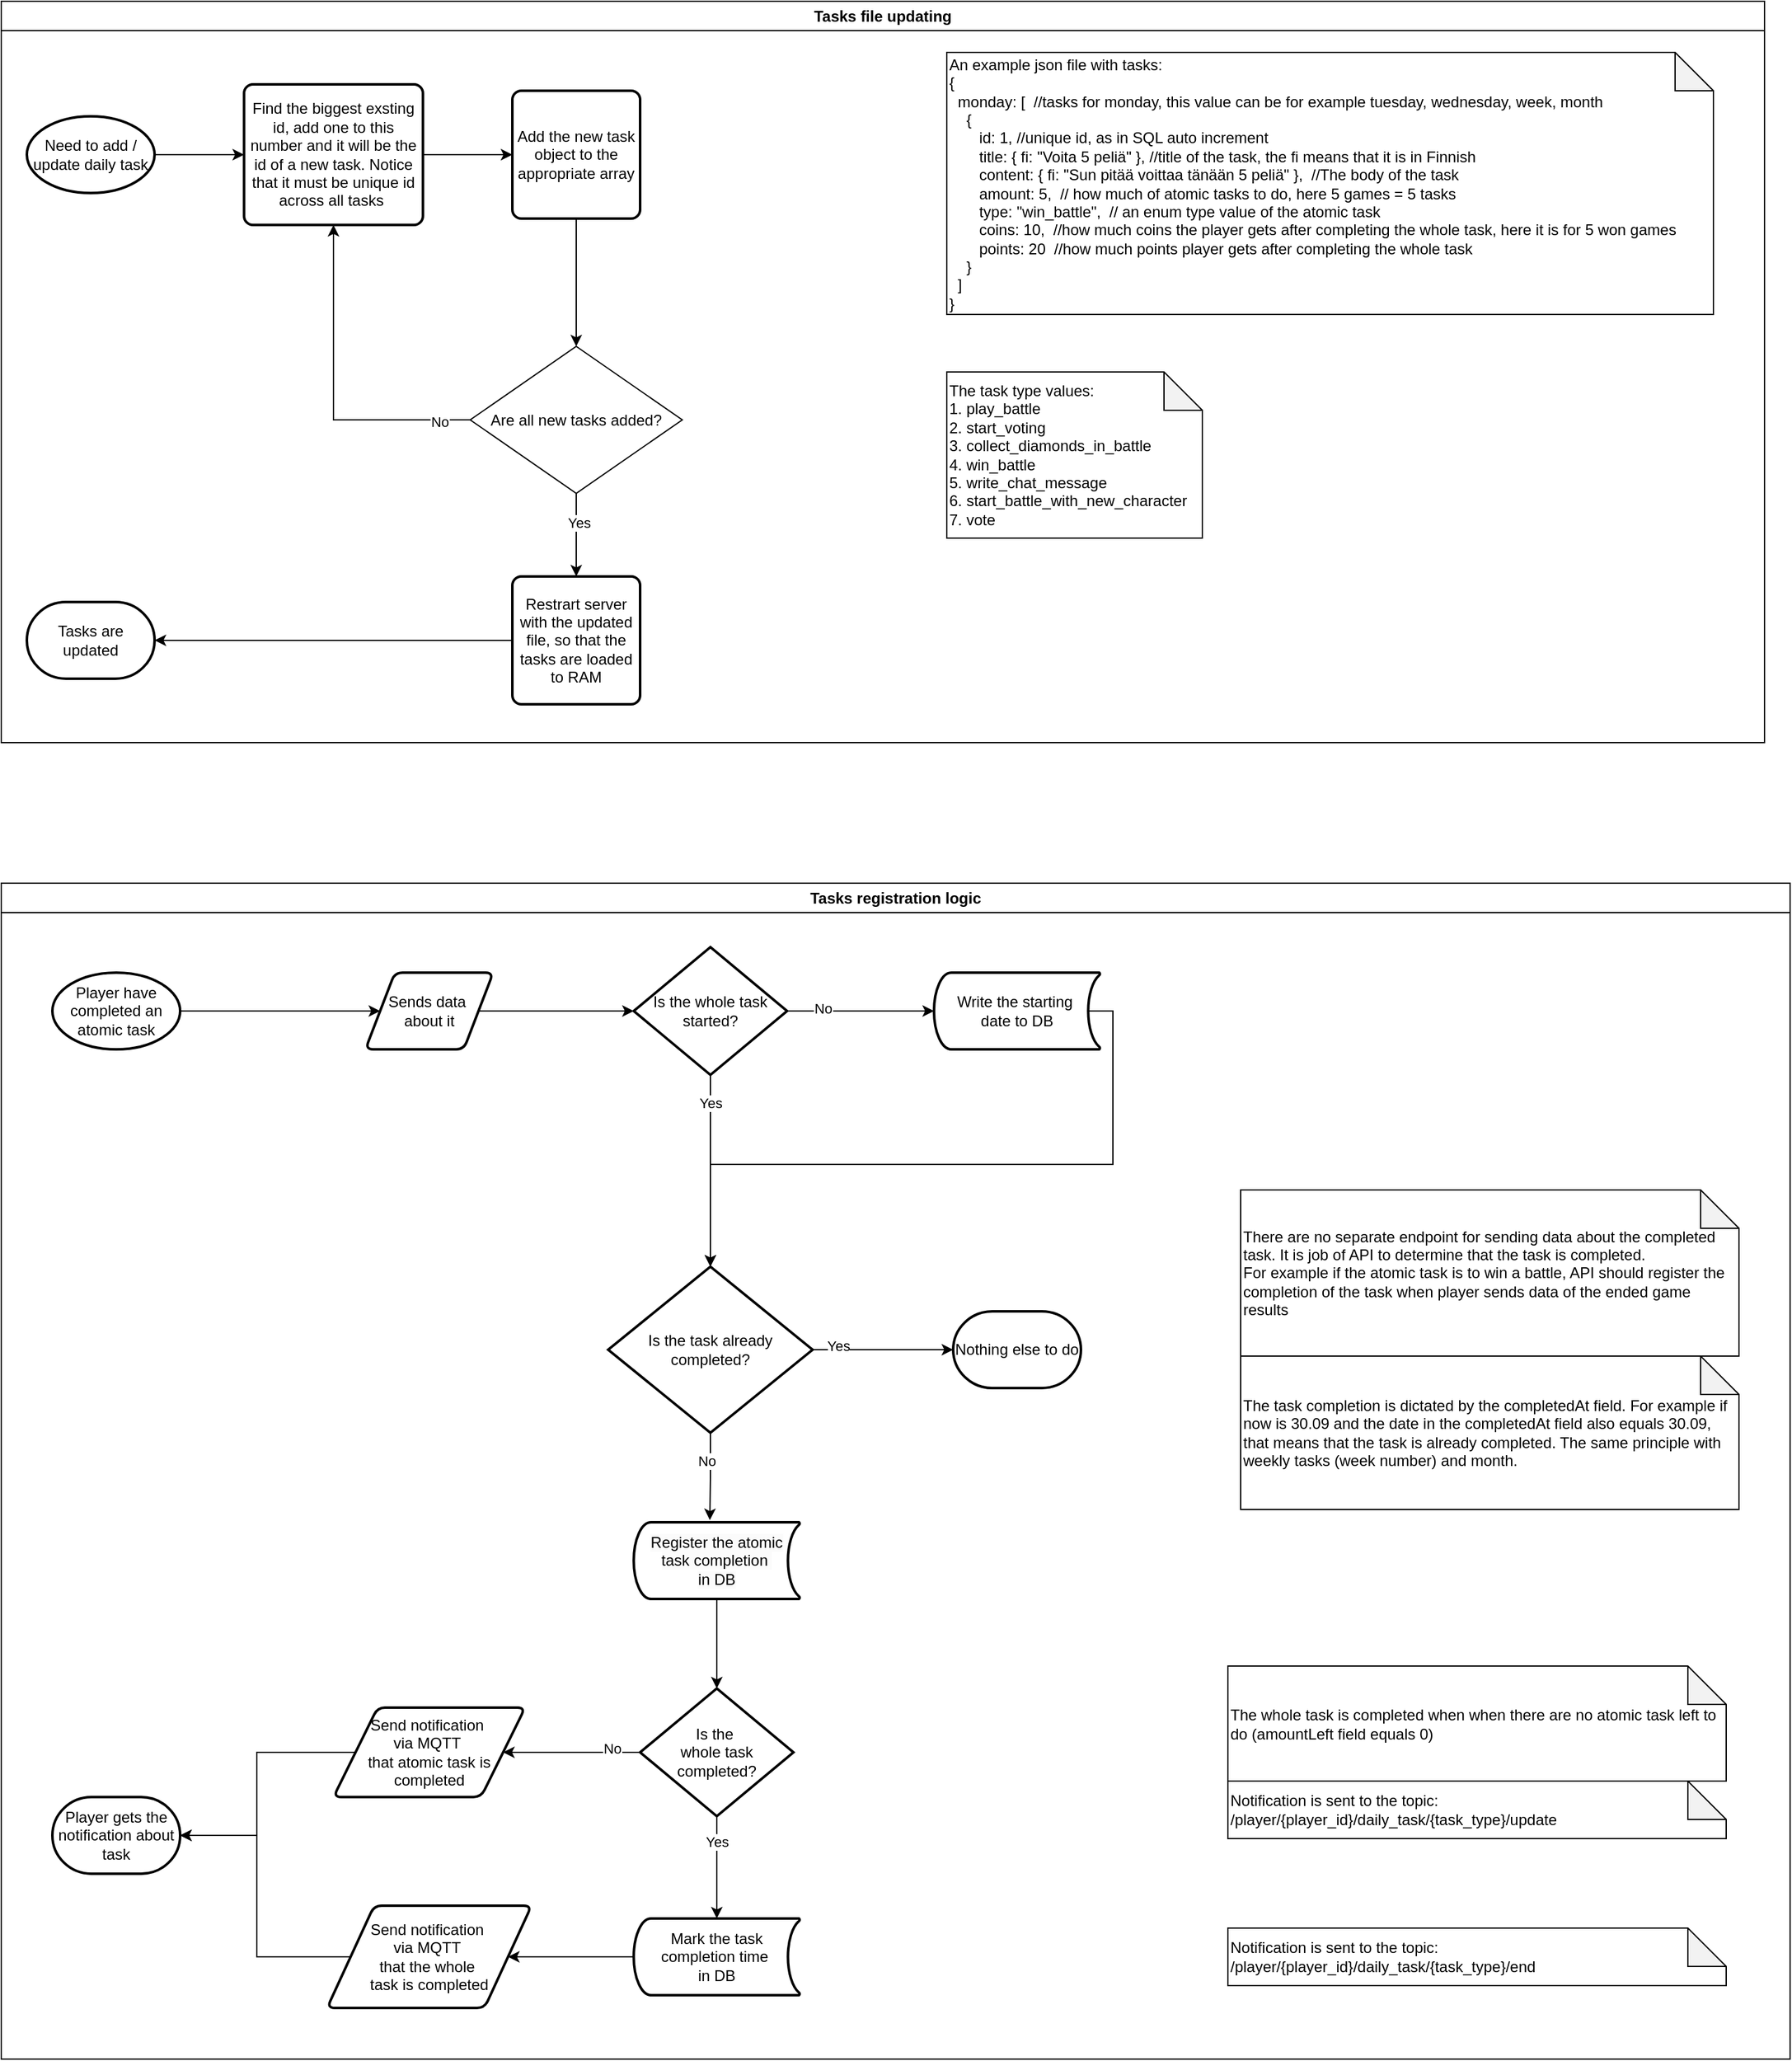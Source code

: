 <mxfile version="24.7.8">
  <diagram id="C5RBs43oDa-KdzZeNtuy" name="Page-1">
    <mxGraphModel dx="1838" dy="1126" grid="1" gridSize="10" guides="1" tooltips="1" connect="1" arrows="1" fold="1" page="1" pageScale="1" pageWidth="827" pageHeight="1169" math="0" shadow="0">
      <root>
        <mxCell id="WIyWlLk6GJQsqaUBKTNV-0" />
        <mxCell id="WIyWlLk6GJQsqaUBKTNV-1" parent="WIyWlLk6GJQsqaUBKTNV-0" />
        <mxCell id="EeeF___QMRqapKU7vAIY-19" value="Tasks file updating" style="swimlane;whiteSpace=wrap;html=1;" vertex="1" parent="WIyWlLk6GJQsqaUBKTNV-1">
          <mxGeometry x="40" y="30" width="1380" height="580" as="geometry" />
        </mxCell>
        <mxCell id="EeeF___QMRqapKU7vAIY-12" style="edgeStyle=orthogonalEdgeStyle;rounded=0;orthogonalLoop=1;jettySize=auto;html=1;exitX=1;exitY=0.5;exitDx=0;exitDy=0;exitPerimeter=0;entryX=0;entryY=0.5;entryDx=0;entryDy=0;" edge="1" parent="EeeF___QMRqapKU7vAIY-19" source="EeeF___QMRqapKU7vAIY-0" target="EeeF___QMRqapKU7vAIY-2">
          <mxGeometry relative="1" as="geometry" />
        </mxCell>
        <mxCell id="EeeF___QMRqapKU7vAIY-0" value="Need to add / update daily task" style="strokeWidth=2;html=1;shape=mxgraph.flowchart.start_1;whiteSpace=wrap;" vertex="1" parent="EeeF___QMRqapKU7vAIY-19">
          <mxGeometry x="20" y="90" width="100" height="60" as="geometry" />
        </mxCell>
        <mxCell id="EeeF___QMRqapKU7vAIY-13" style="edgeStyle=orthogonalEdgeStyle;rounded=0;orthogonalLoop=1;jettySize=auto;html=1;exitX=1;exitY=0.5;exitDx=0;exitDy=0;entryX=0;entryY=0.5;entryDx=0;entryDy=0;" edge="1" parent="EeeF___QMRqapKU7vAIY-19" source="EeeF___QMRqapKU7vAIY-2" target="EeeF___QMRqapKU7vAIY-3">
          <mxGeometry relative="1" as="geometry" />
        </mxCell>
        <mxCell id="EeeF___QMRqapKU7vAIY-2" value="Find the biggest exsting id, add one to this number and it will be the id of a new task. Notice that it must be unique id across all tasks&amp;nbsp;" style="rounded=1;whiteSpace=wrap;html=1;absoluteArcSize=1;arcSize=14;strokeWidth=2;" vertex="1" parent="EeeF___QMRqapKU7vAIY-19">
          <mxGeometry x="190" y="65" width="140" height="110" as="geometry" />
        </mxCell>
        <mxCell id="EeeF___QMRqapKU7vAIY-14" style="edgeStyle=orthogonalEdgeStyle;rounded=0;orthogonalLoop=1;jettySize=auto;html=1;exitX=0.5;exitY=1;exitDx=0;exitDy=0;entryX=0.5;entryY=0;entryDx=0;entryDy=0;" edge="1" parent="EeeF___QMRqapKU7vAIY-19" source="EeeF___QMRqapKU7vAIY-3" target="EeeF___QMRqapKU7vAIY-8">
          <mxGeometry relative="1" as="geometry" />
        </mxCell>
        <mxCell id="EeeF___QMRqapKU7vAIY-3" value="Add the new task object to the appropriate array" style="rounded=1;whiteSpace=wrap;html=1;absoluteArcSize=1;arcSize=14;strokeWidth=2;" vertex="1" parent="EeeF___QMRqapKU7vAIY-19">
          <mxGeometry x="400" y="70" width="100" height="100" as="geometry" />
        </mxCell>
        <mxCell id="EeeF___QMRqapKU7vAIY-4" value="An example json file with tasks:&amp;nbsp;&lt;div&gt;{&lt;/div&gt;&lt;div&gt;&amp;nbsp; monday: [&amp;nbsp; //tasks for monday, this value can be for example tuesday, wednesday, week, month&lt;/div&gt;&lt;div&gt;&amp;nbsp; &amp;nbsp; {&lt;/div&gt;&lt;div&gt;&amp;nbsp; &amp;nbsp; &amp;nbsp; &amp;nbsp;id: 1, //unique id, as in SQL auto increment&lt;/div&gt;&lt;div&gt;&amp;nbsp; &amp;nbsp; &amp;nbsp; &amp;nbsp;title: { fi: &quot;Voita 5 peliä&quot; }, //title of the task, the fi means that it is in Finnish&lt;/div&gt;&lt;div&gt;&amp;nbsp; &amp;nbsp; &amp;nbsp; &amp;nbsp;content: { fi: &quot;Sun pitää voittaa tänään 5 peliä&quot; },&amp;nbsp; //The body of the task&lt;/div&gt;&lt;div&gt;&amp;nbsp; &amp;nbsp; &amp;nbsp; &amp;nbsp;amount: 5,&amp;nbsp; // how much of atomic tasks to do, here 5 games = 5 tasks&lt;/div&gt;&lt;div&gt;&amp;nbsp; &amp;nbsp; &amp;nbsp; &amp;nbsp;type: &quot;win_battle&quot;,&amp;nbsp; // an enum type value of the atomic task&lt;/div&gt;&lt;div&gt;&amp;nbsp; &amp;nbsp; &amp;nbsp; &amp;nbsp;coins: 10,&amp;nbsp; //how much coins the player gets after completing the whole task, here it is for 5 won games&lt;/div&gt;&lt;div&gt;&amp;nbsp; &amp;nbsp; &amp;nbsp; &amp;nbsp;points: 20&amp;nbsp; //how much points player gets after completing the whole task&lt;/div&gt;&lt;div&gt;&amp;nbsp; &amp;nbsp; }&lt;/div&gt;&lt;div&gt;&amp;nbsp; ]&lt;/div&gt;&lt;div&gt;}&lt;/div&gt;" style="shape=note;whiteSpace=wrap;html=1;backgroundOutline=1;darkOpacity=0.05;align=left;" vertex="1" parent="EeeF___QMRqapKU7vAIY-19">
          <mxGeometry x="740" y="40" width="600" height="205" as="geometry" />
        </mxCell>
        <mxCell id="EeeF___QMRqapKU7vAIY-6" value="The task type values:&lt;div&gt;1. play_battle&lt;/div&gt;&lt;div&gt;2. start_voting&lt;/div&gt;&lt;div&gt;3. collect_diamonds_in_battle&lt;/div&gt;&lt;div&gt;4. win_battle&lt;/div&gt;&lt;div&gt;5. write_chat_message&lt;/div&gt;&lt;div&gt;6. start_battle_with_new_character&lt;/div&gt;&lt;div&gt;7. vote&lt;/div&gt;" style="shape=note;whiteSpace=wrap;html=1;backgroundOutline=1;darkOpacity=0.05;align=left;" vertex="1" parent="EeeF___QMRqapKU7vAIY-19">
          <mxGeometry x="740" y="290" width="200" height="130" as="geometry" />
        </mxCell>
        <mxCell id="EeeF___QMRqapKU7vAIY-9" style="edgeStyle=orthogonalEdgeStyle;rounded=0;orthogonalLoop=1;jettySize=auto;html=1;exitX=0;exitY=0.5;exitDx=0;exitDy=0;entryX=0.5;entryY=1;entryDx=0;entryDy=0;" edge="1" parent="EeeF___QMRqapKU7vAIY-19" source="EeeF___QMRqapKU7vAIY-8" target="EeeF___QMRqapKU7vAIY-2">
          <mxGeometry relative="1" as="geometry" />
        </mxCell>
        <mxCell id="EeeF___QMRqapKU7vAIY-17" value="No" style="edgeLabel;html=1;align=center;verticalAlign=middle;resizable=0;points=[];" vertex="1" connectable="0" parent="EeeF___QMRqapKU7vAIY-9">
          <mxGeometry x="-0.814" y="1" relative="1" as="geometry">
            <mxPoint as="offset" />
          </mxGeometry>
        </mxCell>
        <mxCell id="EeeF___QMRqapKU7vAIY-15" style="edgeStyle=orthogonalEdgeStyle;rounded=0;orthogonalLoop=1;jettySize=auto;html=1;exitX=0.5;exitY=1;exitDx=0;exitDy=0;entryX=0.5;entryY=0;entryDx=0;entryDy=0;" edge="1" parent="EeeF___QMRqapKU7vAIY-19" source="EeeF___QMRqapKU7vAIY-8" target="EeeF___QMRqapKU7vAIY-11">
          <mxGeometry relative="1" as="geometry" />
        </mxCell>
        <mxCell id="EeeF___QMRqapKU7vAIY-18" value="Yes" style="edgeLabel;html=1;align=center;verticalAlign=middle;resizable=0;points=[];" vertex="1" connectable="0" parent="EeeF___QMRqapKU7vAIY-15">
          <mxGeometry x="-0.292" y="2" relative="1" as="geometry">
            <mxPoint as="offset" />
          </mxGeometry>
        </mxCell>
        <mxCell id="EeeF___QMRqapKU7vAIY-8" value="Are all new tasks added?" style="rhombus;whiteSpace=wrap;html=1;" vertex="1" parent="EeeF___QMRqapKU7vAIY-19">
          <mxGeometry x="367" y="270" width="166" height="115" as="geometry" />
        </mxCell>
        <mxCell id="EeeF___QMRqapKU7vAIY-10" value="Tasks are updated" style="strokeWidth=2;html=1;shape=mxgraph.flowchart.terminator;whiteSpace=wrap;" vertex="1" parent="EeeF___QMRqapKU7vAIY-19">
          <mxGeometry x="20" y="470" width="100" height="60" as="geometry" />
        </mxCell>
        <mxCell id="EeeF___QMRqapKU7vAIY-11" value="Restrart server with the updated file, so that the tasks are loaded to RAM" style="rounded=1;whiteSpace=wrap;html=1;absoluteArcSize=1;arcSize=14;strokeWidth=2;" vertex="1" parent="EeeF___QMRqapKU7vAIY-19">
          <mxGeometry x="400" y="450" width="100" height="100" as="geometry" />
        </mxCell>
        <mxCell id="EeeF___QMRqapKU7vAIY-16" style="edgeStyle=orthogonalEdgeStyle;rounded=0;orthogonalLoop=1;jettySize=auto;html=1;exitX=0;exitY=0.5;exitDx=0;exitDy=0;entryX=1;entryY=0.5;entryDx=0;entryDy=0;entryPerimeter=0;" edge="1" parent="EeeF___QMRqapKU7vAIY-19" source="EeeF___QMRqapKU7vAIY-11" target="EeeF___QMRqapKU7vAIY-10">
          <mxGeometry relative="1" as="geometry" />
        </mxCell>
        <mxCell id="EeeF___QMRqapKU7vAIY-63" value="Tasks registration logic" style="swimlane;whiteSpace=wrap;html=1;" vertex="1" parent="WIyWlLk6GJQsqaUBKTNV-1">
          <mxGeometry x="40" y="720" width="1400" height="920" as="geometry" />
        </mxCell>
        <mxCell id="EeeF___QMRqapKU7vAIY-31" style="edgeStyle=orthogonalEdgeStyle;rounded=0;orthogonalLoop=1;jettySize=auto;html=1;exitX=1;exitY=0.5;exitDx=0;exitDy=0;exitPerimeter=0;" edge="1" parent="EeeF___QMRqapKU7vAIY-63" source="EeeF___QMRqapKU7vAIY-20" target="EeeF___QMRqapKU7vAIY-21">
          <mxGeometry relative="1" as="geometry" />
        </mxCell>
        <mxCell id="EeeF___QMRqapKU7vAIY-20" value="Player have completed an atomic task" style="strokeWidth=2;html=1;shape=mxgraph.flowchart.start_1;whiteSpace=wrap;" vertex="1" parent="EeeF___QMRqapKU7vAIY-63">
          <mxGeometry x="40" y="70" width="100" height="60" as="geometry" />
        </mxCell>
        <mxCell id="EeeF___QMRqapKU7vAIY-21" value="Sends data&amp;nbsp;&lt;div&gt;about it&lt;/div&gt;" style="shape=parallelogram;html=1;strokeWidth=2;perimeter=parallelogramPerimeter;whiteSpace=wrap;rounded=1;arcSize=12;size=0.23;" vertex="1" parent="EeeF___QMRqapKU7vAIY-63">
          <mxGeometry x="285" y="70" width="100" height="60" as="geometry" />
        </mxCell>
        <mxCell id="EeeF___QMRqapKU7vAIY-41" style="edgeStyle=orthogonalEdgeStyle;rounded=0;orthogonalLoop=1;jettySize=auto;html=1;exitX=1;exitY=0.5;exitDx=0;exitDy=0;exitPerimeter=0;" edge="1" parent="EeeF___QMRqapKU7vAIY-63" source="EeeF___QMRqapKU7vAIY-22" target="EeeF___QMRqapKU7vAIY-38">
          <mxGeometry relative="1" as="geometry" />
        </mxCell>
        <mxCell id="EeeF___QMRqapKU7vAIY-42" value="Yes" style="edgeLabel;html=1;align=center;verticalAlign=middle;resizable=0;points=[];" vertex="1" connectable="0" parent="EeeF___QMRqapKU7vAIY-41">
          <mxGeometry x="-0.645" y="3" relative="1" as="geometry">
            <mxPoint as="offset" />
          </mxGeometry>
        </mxCell>
        <mxCell id="EeeF___QMRqapKU7vAIY-22" value="Is the task already completed?" style="strokeWidth=2;html=1;shape=mxgraph.flowchart.decision;whiteSpace=wrap;" vertex="1" parent="EeeF___QMRqapKU7vAIY-63">
          <mxGeometry x="475" y="300" width="160" height="130" as="geometry" />
        </mxCell>
        <mxCell id="EeeF___QMRqapKU7vAIY-25" value="&lt;br&gt;&lt;span style=&quot;color: rgb(0, 0, 0); font-family: Helvetica; font-size: 12px; font-style: normal; font-variant-ligatures: normal; font-variant-caps: normal; font-weight: 400; letter-spacing: normal; orphans: 2; text-align: center; text-indent: 0px; text-transform: none; widows: 2; word-spacing: 0px; -webkit-text-stroke-width: 0px; white-space: normal; background-color: rgb(251, 251, 251); text-decoration-thickness: initial; text-decoration-style: initial; text-decoration-color: initial; display: inline !important; float: none;&quot;&gt;Register the atomic task completion&amp;nbsp;&lt;/span&gt;&lt;div&gt;&lt;span style=&quot;color: rgb(0, 0, 0); font-family: Helvetica; font-size: 12px; font-style: normal; font-variant-ligatures: normal; font-variant-caps: normal; font-weight: 400; letter-spacing: normal; orphans: 2; text-align: center; text-indent: 0px; text-transform: none; widows: 2; word-spacing: 0px; -webkit-text-stroke-width: 0px; white-space: normal; background-color: rgb(251, 251, 251); text-decoration-thickness: initial; text-decoration-style: initial; text-decoration-color: initial; display: inline !important; float: none;&quot;&gt;in DB&lt;/span&gt;&lt;br&gt;&lt;br&gt;&lt;/div&gt;" style="strokeWidth=2;html=1;shape=mxgraph.flowchart.stored_data;whiteSpace=wrap;" vertex="1" parent="EeeF___QMRqapKU7vAIY-63">
          <mxGeometry x="495" y="500" width="130" height="60" as="geometry" />
        </mxCell>
        <mxCell id="EeeF___QMRqapKU7vAIY-53" style="edgeStyle=orthogonalEdgeStyle;rounded=0;orthogonalLoop=1;jettySize=auto;html=1;exitX=0;exitY=0.5;exitDx=0;exitDy=0;exitPerimeter=0;entryX=1;entryY=0.5;entryDx=0;entryDy=0;" edge="1" parent="EeeF___QMRqapKU7vAIY-63" source="EeeF___QMRqapKU7vAIY-26" target="EeeF___QMRqapKU7vAIY-51">
          <mxGeometry relative="1" as="geometry" />
        </mxCell>
        <mxCell id="EeeF___QMRqapKU7vAIY-57" value="No" style="edgeLabel;html=1;align=center;verticalAlign=middle;resizable=0;points=[];" vertex="1" connectable="0" parent="EeeF___QMRqapKU7vAIY-53">
          <mxGeometry x="-0.583" y="-3" relative="1" as="geometry">
            <mxPoint as="offset" />
          </mxGeometry>
        </mxCell>
        <mxCell id="EeeF___QMRqapKU7vAIY-26" value="Is the&amp;nbsp;&lt;div&gt;whole task completed?&lt;/div&gt;" style="strokeWidth=2;html=1;shape=mxgraph.flowchart.decision;whiteSpace=wrap;" vertex="1" parent="EeeF___QMRqapKU7vAIY-63">
          <mxGeometry x="500" y="630" width="120" height="100" as="geometry" />
        </mxCell>
        <mxCell id="EeeF___QMRqapKU7vAIY-54" style="edgeStyle=orthogonalEdgeStyle;rounded=0;orthogonalLoop=1;jettySize=auto;html=1;exitX=0;exitY=0.5;exitDx=0;exitDy=0;exitPerimeter=0;entryX=1;entryY=0.5;entryDx=0;entryDy=0;" edge="1" parent="EeeF___QMRqapKU7vAIY-63" source="EeeF___QMRqapKU7vAIY-28" target="EeeF___QMRqapKU7vAIY-52">
          <mxGeometry relative="1" as="geometry" />
        </mxCell>
        <mxCell id="EeeF___QMRqapKU7vAIY-28" value="&lt;div&gt;Mark the task completion time&amp;nbsp;&lt;/div&gt;&lt;div&gt;in DB&lt;br&gt;&lt;/div&gt;" style="strokeWidth=2;html=1;shape=mxgraph.flowchart.stored_data;whiteSpace=wrap;" vertex="1" parent="EeeF___QMRqapKU7vAIY-63">
          <mxGeometry x="495" y="810" width="130" height="60" as="geometry" />
        </mxCell>
        <mxCell id="EeeF___QMRqapKU7vAIY-33" style="edgeStyle=orthogonalEdgeStyle;rounded=0;orthogonalLoop=1;jettySize=auto;html=1;exitX=1;exitY=0.5;exitDx=0;exitDy=0;exitPerimeter=0;" edge="1" parent="EeeF___QMRqapKU7vAIY-63" source="EeeF___QMRqapKU7vAIY-29" target="EeeF___QMRqapKU7vAIY-30">
          <mxGeometry relative="1" as="geometry" />
        </mxCell>
        <mxCell id="EeeF___QMRqapKU7vAIY-39" value="No" style="edgeLabel;html=1;align=center;verticalAlign=middle;resizable=0;points=[];" vertex="1" connectable="0" parent="EeeF___QMRqapKU7vAIY-33">
          <mxGeometry x="-0.509" y="2" relative="1" as="geometry">
            <mxPoint as="offset" />
          </mxGeometry>
        </mxCell>
        <mxCell id="EeeF___QMRqapKU7vAIY-36" style="edgeStyle=orthogonalEdgeStyle;rounded=0;orthogonalLoop=1;jettySize=auto;html=1;exitX=0.5;exitY=1;exitDx=0;exitDy=0;exitPerimeter=0;" edge="1" parent="EeeF___QMRqapKU7vAIY-63" source="EeeF___QMRqapKU7vAIY-29" target="EeeF___QMRqapKU7vAIY-22">
          <mxGeometry relative="1" as="geometry" />
        </mxCell>
        <mxCell id="EeeF___QMRqapKU7vAIY-40" value="Yes" style="edgeLabel;html=1;align=center;verticalAlign=middle;resizable=0;points=[];" vertex="1" connectable="0" parent="EeeF___QMRqapKU7vAIY-36">
          <mxGeometry x="-0.715" relative="1" as="geometry">
            <mxPoint as="offset" />
          </mxGeometry>
        </mxCell>
        <mxCell id="EeeF___QMRqapKU7vAIY-29" value="Is the whole task started?" style="strokeWidth=2;html=1;shape=mxgraph.flowchart.decision;whiteSpace=wrap;" vertex="1" parent="EeeF___QMRqapKU7vAIY-63">
          <mxGeometry x="495" y="50" width="120" height="100" as="geometry" />
        </mxCell>
        <mxCell id="EeeF___QMRqapKU7vAIY-30" value="&lt;div&gt;Write the starting&amp;nbsp;&lt;/div&gt;&lt;div&gt;date to DB&lt;/div&gt;" style="strokeWidth=2;html=1;shape=mxgraph.flowchart.stored_data;whiteSpace=wrap;" vertex="1" parent="EeeF___QMRqapKU7vAIY-63">
          <mxGeometry x="730" y="70" width="130" height="60" as="geometry" />
        </mxCell>
        <mxCell id="EeeF___QMRqapKU7vAIY-32" style="edgeStyle=orthogonalEdgeStyle;rounded=0;orthogonalLoop=1;jettySize=auto;html=1;exitX=1;exitY=0.5;exitDx=0;exitDy=0;entryX=0;entryY=0.5;entryDx=0;entryDy=0;entryPerimeter=0;" edge="1" parent="EeeF___QMRqapKU7vAIY-63" source="EeeF___QMRqapKU7vAIY-21" target="EeeF___QMRqapKU7vAIY-29">
          <mxGeometry relative="1" as="geometry" />
        </mxCell>
        <mxCell id="EeeF___QMRqapKU7vAIY-34" style="edgeStyle=orthogonalEdgeStyle;rounded=0;orthogonalLoop=1;jettySize=auto;html=1;exitX=0.93;exitY=0.5;exitDx=0;exitDy=0;exitPerimeter=0;entryX=0.5;entryY=0;entryDx=0;entryDy=0;entryPerimeter=0;" edge="1" parent="EeeF___QMRqapKU7vAIY-63" source="EeeF___QMRqapKU7vAIY-30" target="EeeF___QMRqapKU7vAIY-22">
          <mxGeometry relative="1" as="geometry">
            <Array as="points">
              <mxPoint x="870" y="100" />
              <mxPoint x="870" y="220" />
              <mxPoint x="555" y="220" />
            </Array>
          </mxGeometry>
        </mxCell>
        <mxCell id="EeeF___QMRqapKU7vAIY-37" style="edgeStyle=orthogonalEdgeStyle;rounded=0;orthogonalLoop=1;jettySize=auto;html=1;exitX=0.5;exitY=1;exitDx=0;exitDy=0;exitPerimeter=0;entryX=0.458;entryY=-0.028;entryDx=0;entryDy=0;entryPerimeter=0;" edge="1" parent="EeeF___QMRqapKU7vAIY-63" source="EeeF___QMRqapKU7vAIY-22" target="EeeF___QMRqapKU7vAIY-25">
          <mxGeometry relative="1" as="geometry" />
        </mxCell>
        <mxCell id="EeeF___QMRqapKU7vAIY-43" value="No" style="edgeLabel;html=1;align=center;verticalAlign=middle;resizable=0;points=[];" vertex="1" connectable="0" parent="EeeF___QMRqapKU7vAIY-37">
          <mxGeometry x="-0.379" y="-3" relative="1" as="geometry">
            <mxPoint as="offset" />
          </mxGeometry>
        </mxCell>
        <mxCell id="EeeF___QMRqapKU7vAIY-38" value="Nothing else to do" style="strokeWidth=2;html=1;shape=mxgraph.flowchart.terminator;whiteSpace=wrap;" vertex="1" parent="EeeF___QMRqapKU7vAIY-63">
          <mxGeometry x="745" y="335" width="100" height="60" as="geometry" />
        </mxCell>
        <mxCell id="EeeF___QMRqapKU7vAIY-44" style="edgeStyle=orthogonalEdgeStyle;rounded=0;orthogonalLoop=1;jettySize=auto;html=1;exitX=0.5;exitY=1;exitDx=0;exitDy=0;exitPerimeter=0;entryX=0.5;entryY=0;entryDx=0;entryDy=0;entryPerimeter=0;" edge="1" parent="EeeF___QMRqapKU7vAIY-63" source="EeeF___QMRqapKU7vAIY-25" target="EeeF___QMRqapKU7vAIY-26">
          <mxGeometry relative="1" as="geometry" />
        </mxCell>
        <mxCell id="EeeF___QMRqapKU7vAIY-48" style="edgeStyle=orthogonalEdgeStyle;rounded=0;orthogonalLoop=1;jettySize=auto;html=1;exitX=0.5;exitY=1;exitDx=0;exitDy=0;exitPerimeter=0;entryX=0.5;entryY=0;entryDx=0;entryDy=0;entryPerimeter=0;" edge="1" parent="EeeF___QMRqapKU7vAIY-63" source="EeeF___QMRqapKU7vAIY-26" target="EeeF___QMRqapKU7vAIY-28">
          <mxGeometry relative="1" as="geometry" />
        </mxCell>
        <mxCell id="EeeF___QMRqapKU7vAIY-49" value="Yes" style="edgeLabel;html=1;align=center;verticalAlign=middle;resizable=0;points=[];" vertex="1" connectable="0" parent="EeeF___QMRqapKU7vAIY-48">
          <mxGeometry x="-0.509" relative="1" as="geometry">
            <mxPoint as="offset" />
          </mxGeometry>
        </mxCell>
        <mxCell id="EeeF___QMRqapKU7vAIY-50" value="Player gets the notification about task" style="strokeWidth=2;html=1;shape=mxgraph.flowchart.terminator;whiteSpace=wrap;" vertex="1" parent="EeeF___QMRqapKU7vAIY-63">
          <mxGeometry x="40" y="715" width="100" height="60" as="geometry" />
        </mxCell>
        <mxCell id="EeeF___QMRqapKU7vAIY-51" value="Send notification&amp;nbsp;&lt;div&gt;via MQTT&amp;nbsp;&lt;div&gt;that atomic task is completed&lt;/div&gt;&lt;/div&gt;" style="shape=parallelogram;html=1;strokeWidth=2;perimeter=parallelogramPerimeter;whiteSpace=wrap;rounded=1;arcSize=12;size=0.23;" vertex="1" parent="EeeF___QMRqapKU7vAIY-63">
          <mxGeometry x="260" y="645" width="150" height="70" as="geometry" />
        </mxCell>
        <mxCell id="EeeF___QMRqapKU7vAIY-52" value="Send notification&amp;nbsp;&lt;div&gt;via MQTT&amp;nbsp;&lt;div&gt;that the whole&amp;nbsp;&lt;/div&gt;&lt;div&gt;task is completed&lt;/div&gt;&lt;/div&gt;" style="shape=parallelogram;html=1;strokeWidth=2;perimeter=parallelogramPerimeter;whiteSpace=wrap;rounded=1;arcSize=12;size=0.23;" vertex="1" parent="EeeF___QMRqapKU7vAIY-63">
          <mxGeometry x="255" y="800" width="160" height="80" as="geometry" />
        </mxCell>
        <mxCell id="EeeF___QMRqapKU7vAIY-55" style="edgeStyle=orthogonalEdgeStyle;rounded=0;orthogonalLoop=1;jettySize=auto;html=1;exitX=0;exitY=0.5;exitDx=0;exitDy=0;entryX=1;entryY=0.5;entryDx=0;entryDy=0;entryPerimeter=0;" edge="1" parent="EeeF___QMRqapKU7vAIY-63" source="EeeF___QMRqapKU7vAIY-51" target="EeeF___QMRqapKU7vAIY-50">
          <mxGeometry relative="1" as="geometry" />
        </mxCell>
        <mxCell id="EeeF___QMRqapKU7vAIY-56" style="edgeStyle=orthogonalEdgeStyle;rounded=0;orthogonalLoop=1;jettySize=auto;html=1;exitX=0;exitY=0.5;exitDx=0;exitDy=0;entryX=1;entryY=0.5;entryDx=0;entryDy=0;entryPerimeter=0;" edge="1" parent="EeeF___QMRqapKU7vAIY-63" source="EeeF___QMRqapKU7vAIY-52" target="EeeF___QMRqapKU7vAIY-50">
          <mxGeometry relative="1" as="geometry">
            <Array as="points">
              <mxPoint x="200" y="840" />
              <mxPoint x="200" y="745" />
            </Array>
          </mxGeometry>
        </mxCell>
        <mxCell id="EeeF___QMRqapKU7vAIY-58" value="The task completion is dictated by the completedAt field. For example if now is 30.09 and the date in the completedAt field also equals 30.09, that means that the task is already completed. The same principle with weekly tasks (week number) and month." style="shape=note;whiteSpace=wrap;html=1;backgroundOutline=1;darkOpacity=0.05;align=left;" vertex="1" parent="EeeF___QMRqapKU7vAIY-63">
          <mxGeometry x="970" y="370" width="390" height="120" as="geometry" />
        </mxCell>
        <mxCell id="EeeF___QMRqapKU7vAIY-59" value="There are no separate endpoint for sending data about the completed task. It is job of API to determine that the task is completed.&lt;div&gt;For example if the atomic task is to win a battle, API should register the completion of the task when player sends data of the ended game results&amp;nbsp;&lt;/div&gt;" style="shape=note;whiteSpace=wrap;html=1;backgroundOutline=1;darkOpacity=0.05;align=left;" vertex="1" parent="EeeF___QMRqapKU7vAIY-63">
          <mxGeometry x="970" y="240" width="390" height="130" as="geometry" />
        </mxCell>
        <mxCell id="EeeF___QMRqapKU7vAIY-60" value="The whole task is completed when when there are no atomic task left to do (amountLeft field equals 0)" style="shape=note;whiteSpace=wrap;html=1;backgroundOutline=1;darkOpacity=0.05;align=left;" vertex="1" parent="EeeF___QMRqapKU7vAIY-63">
          <mxGeometry x="960" y="612.5" width="390" height="90" as="geometry" />
        </mxCell>
        <mxCell id="EeeF___QMRqapKU7vAIY-61" value="Notification is sent to the topic:&lt;div&gt;/player/{player_id}/daily_task/{task_type}/update&lt;/div&gt;" style="shape=note;whiteSpace=wrap;html=1;backgroundOutline=1;darkOpacity=0.05;align=left;" vertex="1" parent="EeeF___QMRqapKU7vAIY-63">
          <mxGeometry x="960" y="702.5" width="390" height="45" as="geometry" />
        </mxCell>
        <mxCell id="EeeF___QMRqapKU7vAIY-62" value="Notification is sent to the topic:&lt;div&gt;/player/{player_id}/daily_task/{task_type}/end&lt;/div&gt;" style="shape=note;whiteSpace=wrap;html=1;backgroundOutline=1;darkOpacity=0.05;align=left;" vertex="1" parent="EeeF___QMRqapKU7vAIY-63">
          <mxGeometry x="960" y="817.5" width="390" height="45" as="geometry" />
        </mxCell>
      </root>
    </mxGraphModel>
  </diagram>
</mxfile>
